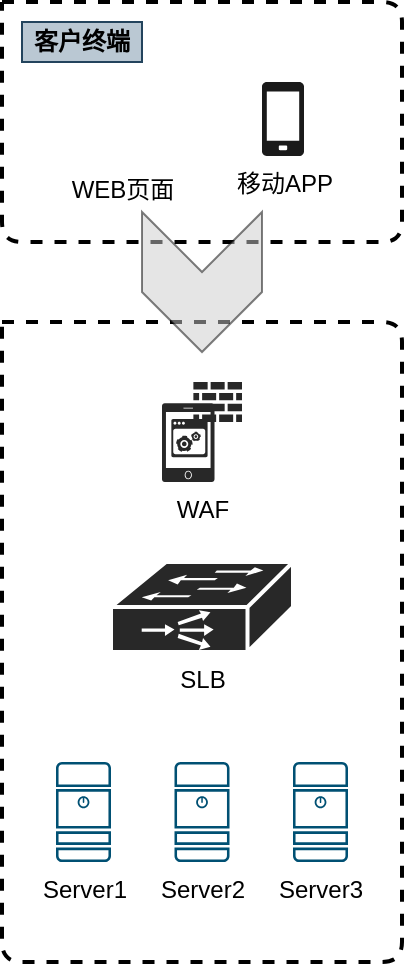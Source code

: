 <mxfile version="13.4.6" type="github">
  <diagram id="Evo9VvHP7VUjuqkq6gIX" name="Page-1">
    <mxGraphModel dx="1422" dy="762" grid="1" gridSize="10" guides="1" tooltips="1" connect="1" arrows="1" fold="1" page="0" pageScale="1" pageWidth="827" pageHeight="1169" math="0" shadow="0">
      <root>
        <mxCell id="0" />
        <mxCell id="1" parent="0" />
        <mxCell id="Z8GrqbCu6CrSlu00cr9A-2" value="WEB页面" style="shape=image;html=1;verticalAlign=top;verticalLabelPosition=bottom;labelBackgroundColor=#ffffff;imageAspect=0;aspect=fixed;image=https://cdn1.iconfinder.com/data/icons/amenities-outline-ii/48/_computer-128.png" vertex="1" parent="1">
          <mxGeometry x="280" y="160" width="40" height="40" as="geometry" />
        </mxCell>
        <mxCell id="Z8GrqbCu6CrSlu00cr9A-3" value="移动APP" style="pointerEvents=1;shadow=0;dashed=0;html=1;strokeColor=none;labelPosition=center;verticalLabelPosition=bottom;verticalAlign=top;outlineConnect=0;align=center;shape=mxgraph.office.devices.cell_phone_generic;fillColor=#1A1A1A;" vertex="1" parent="1">
          <mxGeometry x="370" y="160" width="21" height="37" as="geometry" />
        </mxCell>
        <mxCell id="Z8GrqbCu6CrSlu00cr9A-4" value="" style="endArrow=none;dashed=1;html=1;strokeWidth=2;" edge="1" parent="1">
          <mxGeometry width="50" height="50" relative="1" as="geometry">
            <mxPoint x="240" y="120" as="sourcePoint" />
            <mxPoint x="240" y="120" as="targetPoint" />
            <Array as="points">
              <mxPoint x="440" y="120" />
              <mxPoint x="440" y="240" />
              <mxPoint x="240" y="240" />
            </Array>
          </mxGeometry>
        </mxCell>
        <mxCell id="Z8GrqbCu6CrSlu00cr9A-5" value="客户终端" style="text;html=1;strokeColor=#23445d;fillColor=#bac8d3;align=center;verticalAlign=middle;whiteSpace=wrap;rounded=0;fontStyle=1" vertex="1" parent="1">
          <mxGeometry x="250" y="130" width="60" height="20" as="geometry" />
        </mxCell>
        <mxCell id="Z8GrqbCu6CrSlu00cr9A-6" value="" style="endArrow=none;dashed=1;html=1;strokeWidth=2;" edge="1" parent="1">
          <mxGeometry width="50" height="50" relative="1" as="geometry">
            <mxPoint x="240" y="280" as="sourcePoint" />
            <mxPoint x="240" y="280" as="targetPoint" />
            <Array as="points">
              <mxPoint x="440" y="280" />
              <mxPoint x="440" y="600" />
              <mxPoint x="240" y="600" />
            </Array>
          </mxGeometry>
        </mxCell>
        <mxCell id="Z8GrqbCu6CrSlu00cr9A-7" value="WAF" style="verticalLabelPosition=bottom;html=1;fillColor=#282828;strokeColor=none;verticalAlign=top;pointerEvents=1;align=center;shape=mxgraph.cisco_safe.security_icons.waf;" vertex="1" parent="1">
          <mxGeometry x="320" y="310" width="40" height="50" as="geometry" />
        </mxCell>
        <mxCell id="Z8GrqbCu6CrSlu00cr9A-10" value="" style="html=1;shadow=0;dashed=0;align=center;verticalAlign=middle;shape=mxgraph.arrows2.arrow;dy=0;dx=30;notch=30;rotation=90;fillColor=#CCCCCC;opacity=50;" vertex="1" parent="1">
          <mxGeometry x="305" y="230" width="70" height="60" as="geometry" />
        </mxCell>
        <mxCell id="Z8GrqbCu6CrSlu00cr9A-11" value="SLB" style="shape=mxgraph.cisco.misc.ios_slb;html=1;dashed=0;strokeColor=#ffffff;strokeWidth=2;verticalLabelPosition=bottom;verticalAlign=top;fillColor=#282828;" vertex="1" parent="1">
          <mxGeometry x="294.5" y="400" width="91" height="45" as="geometry" />
        </mxCell>
        <mxCell id="Z8GrqbCu6CrSlu00cr9A-12" value="Server1" style="points=[[0.015,0.015,0],[0.985,0.015,0],[0.985,0.985,0],[0.015,0.985,0],[0.25,0,0],[0.5,0,0],[0.75,0,0],[1,0.25,0],[1,0.5,0],[1,0.75,0],[0.75,1,0],[0.5,1,0],[0.25,1,0],[0,0.75,0],[0,0.5,0],[0,0.25,0]];verticalLabelPosition=bottom;html=1;verticalAlign=top;aspect=fixed;align=center;pointerEvents=1;shape=mxgraph.cisco19.server;fillColor=#005073;strokeColor=none;" vertex="1" parent="1">
          <mxGeometry x="267" y="500" width="27.5" height="50" as="geometry" />
        </mxCell>
        <mxCell id="Z8GrqbCu6CrSlu00cr9A-13" value="Server2" style="points=[[0.015,0.015,0],[0.985,0.015,0],[0.985,0.985,0],[0.015,0.985,0],[0.25,0,0],[0.5,0,0],[0.75,0,0],[1,0.25,0],[1,0.5,0],[1,0.75,0],[0.75,1,0],[0.5,1,0],[0.25,1,0],[0,0.75,0],[0,0.5,0],[0,0.25,0]];verticalLabelPosition=bottom;html=1;verticalAlign=top;aspect=fixed;align=center;pointerEvents=1;shape=mxgraph.cisco19.server;fillColor=#005073;strokeColor=none;" vertex="1" parent="1">
          <mxGeometry x="326.25" y="500" width="27.5" height="50" as="geometry" />
        </mxCell>
        <mxCell id="Z8GrqbCu6CrSlu00cr9A-14" value="Server3" style="points=[[0.015,0.015,0],[0.985,0.015,0],[0.985,0.985,0],[0.015,0.985,0],[0.25,0,0],[0.5,0,0],[0.75,0,0],[1,0.25,0],[1,0.5,0],[1,0.75,0],[0.75,1,0],[0.5,1,0],[0.25,1,0],[0,0.75,0],[0,0.5,0],[0,0.25,0]];verticalLabelPosition=bottom;html=1;verticalAlign=top;aspect=fixed;align=center;pointerEvents=1;shape=mxgraph.cisco19.server;fillColor=#005073;strokeColor=none;" vertex="1" parent="1">
          <mxGeometry x="385.5" y="500" width="27.5" height="50" as="geometry" />
        </mxCell>
      </root>
    </mxGraphModel>
  </diagram>
</mxfile>
